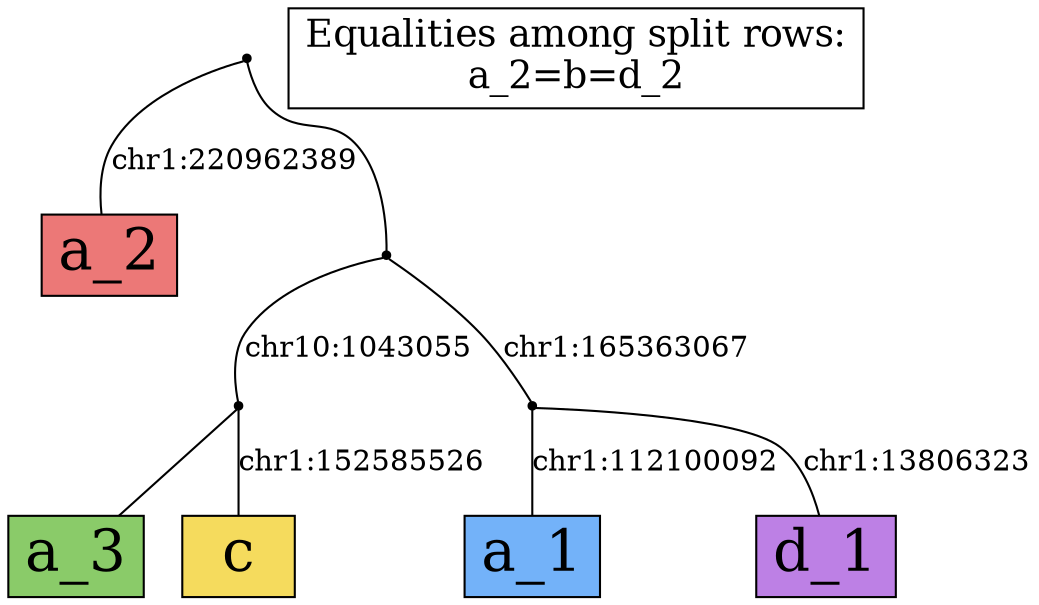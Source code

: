 digraph {
a_1[label="a_1",shape=box,style=filled,fontsize=28,fillcolor="#73B2F9"];
a_2[label="a_2",shape=box,style=filled,fontsize=28,fillcolor="#EC7877"];
a_3[label="a_3",shape=box,style=filled,fontsize=28,fillcolor="#8ACB69"];
c[label="c",shape=box,style=filled,fontsize=28,fillcolor="#F5DB5D"];
d_1[label="d_1",shape=box,style=filled,fontsize=28,fillcolor="#BD80E5"];
legend[label="Equalities among split rows:
a_2=b=d_2
",shape=box,fontsize=18];
Int1[shape=point,style=filled,fillcolor=black,label=""];
Int1 -> a_3[arrowhead=none, label=""];
Int1 -> c[arrowhead=none, label="chr1:152585526"];
Int2[shape=point,style=filled,fillcolor=black,label=""];
Int2 -> a_1[arrowhead=none, label="chr1:112100092"];
Int2 -> d_1[arrowhead=none, label="chr1:13806323"];
Int3[shape=point,style=filled,fillcolor=black,label=""];
Int3 -> Int1[arrowhead=none, label="chr10:1043055"];
Int3 -> Int2[arrowhead=none, label="chr1:165363067"];
Int4[shape=point,style=filled,fillcolor=black,label=""];
Int4 -> a_2[arrowhead=none, label="chr1:220962389"];
Int4 -> Int3[arrowhead=none, label=""];
}